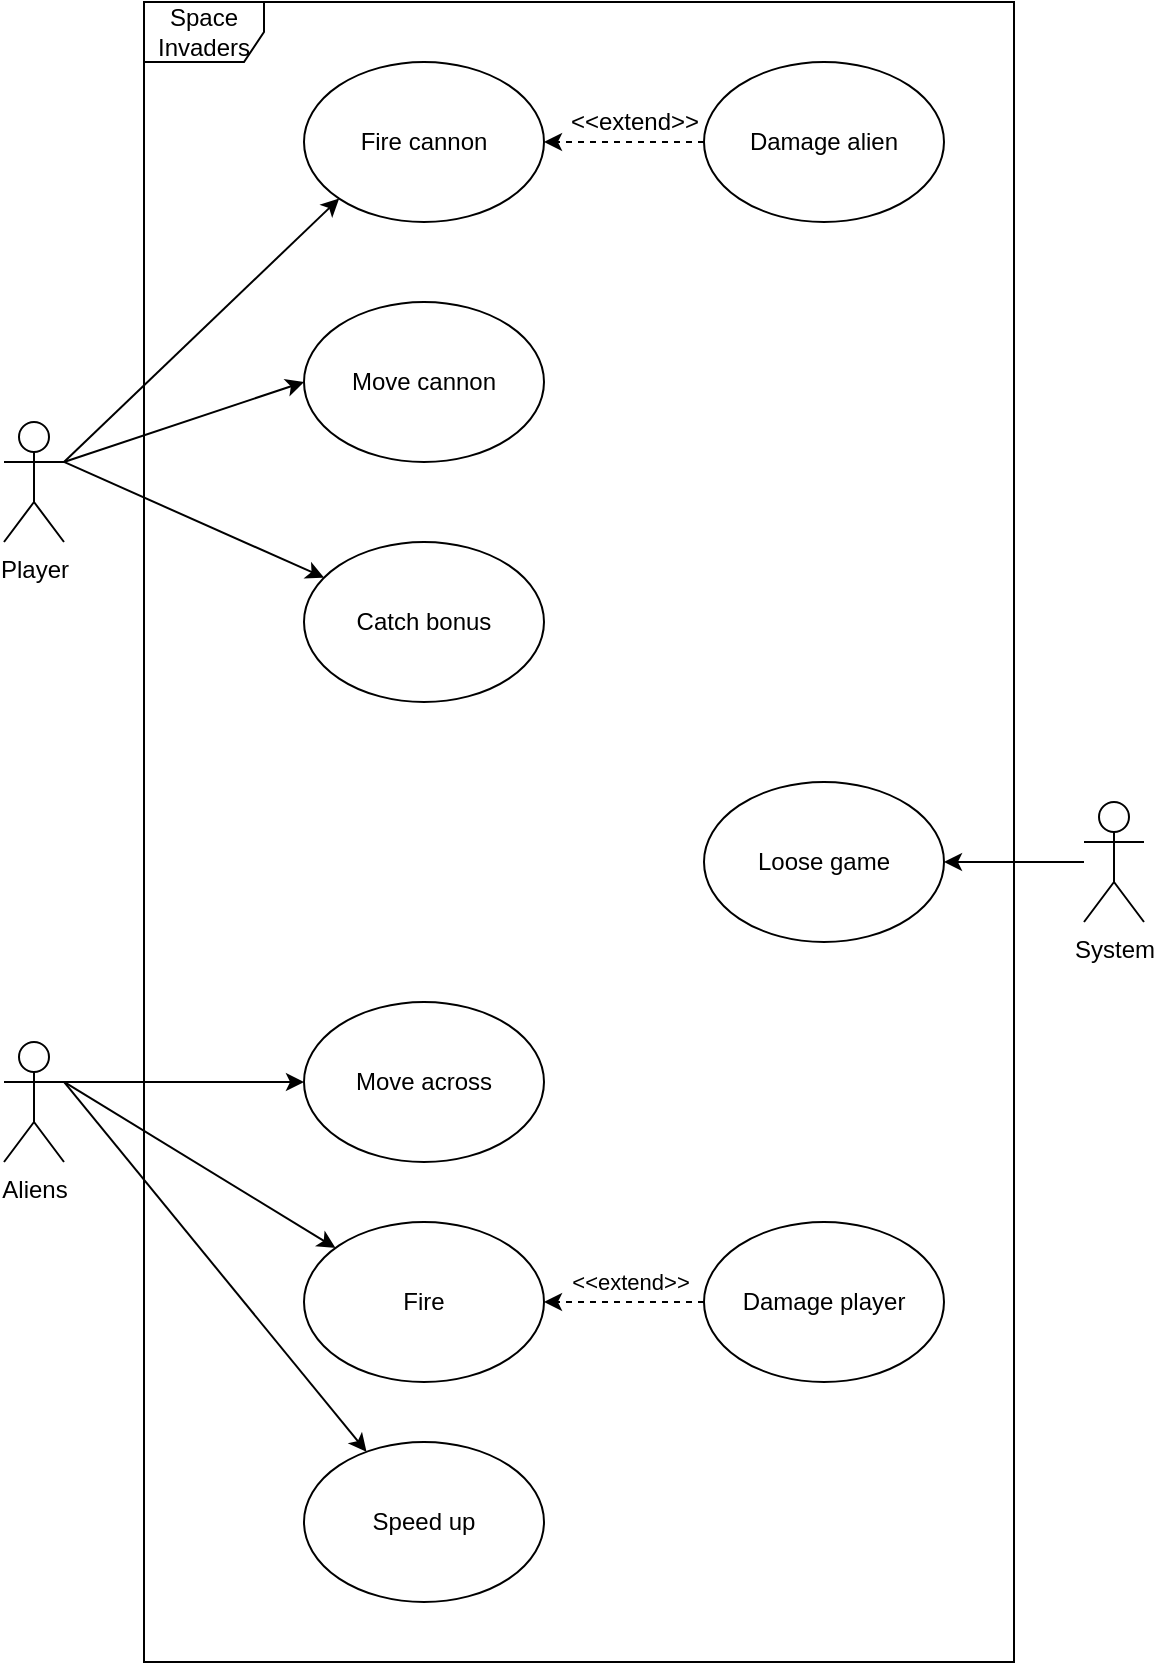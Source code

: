 <mxfile version="13.7.9" type="device"><diagram id="B2rYU6HUrFa52RQLmzgR" name="Page-1"><mxGraphModel dx="1086" dy="2026" grid="1" gridSize="10" guides="1" tooltips="1" connect="1" arrows="1" fold="1" page="1" pageScale="1" pageWidth="850" pageHeight="1100" math="0" shadow="0"><root><mxCell id="0"/><mxCell id="1" parent="0"/><mxCell id="gwVzCRfFW-zO2yE5v2D_-34" value="Space Invaders" style="shape=umlFrame;whiteSpace=wrap;html=1;" parent="1" vertex="1"><mxGeometry x="180" y="-20" width="435" height="830" as="geometry"/></mxCell><mxCell id="gwVzCRfFW-zO2yE5v2D_-17" style="edgeStyle=none;rounded=0;orthogonalLoop=1;jettySize=auto;html=1;exitX=1;exitY=0.333;exitDx=0;exitDy=0;exitPerimeter=0;" parent="1" source="gwVzCRfFW-zO2yE5v2D_-1" target="gwVzCRfFW-zO2yE5v2D_-7" edge="1"><mxGeometry relative="1" as="geometry"/></mxCell><mxCell id="Fu5-4j0PwUW1Od4zAQEs-3" style="edgeStyle=none;rounded=0;orthogonalLoop=1;jettySize=auto;html=1;exitX=1;exitY=0.333;exitDx=0;exitDy=0;exitPerimeter=0;" parent="1" source="gwVzCRfFW-zO2yE5v2D_-1" target="gwVzCRfFW-zO2yE5v2D_-14" edge="1"><mxGeometry relative="1" as="geometry"/></mxCell><mxCell id="Fu5-4j0PwUW1Od4zAQEs-4" style="edgeStyle=none;rounded=0;orthogonalLoop=1;jettySize=auto;html=1;exitX=1;exitY=0.333;exitDx=0;exitDy=0;exitPerimeter=0;" parent="1" source="gwVzCRfFW-zO2yE5v2D_-1" target="gwVzCRfFW-zO2yE5v2D_-6" edge="1"><mxGeometry relative="1" as="geometry"/></mxCell><mxCell id="gwVzCRfFW-zO2yE5v2D_-1" value="Aliens" style="shape=umlActor;verticalLabelPosition=bottom;verticalAlign=top;html=1;" parent="1" vertex="1"><mxGeometry x="110" y="500" width="30" height="60" as="geometry"/></mxCell><mxCell id="gwVzCRfFW-zO2yE5v2D_-15" style="edgeStyle=none;rounded=0;orthogonalLoop=1;jettySize=auto;html=1;exitX=1;exitY=0.333;exitDx=0;exitDy=0;exitPerimeter=0;entryX=0;entryY=1;entryDx=0;entryDy=0;" parent="1" source="gwVzCRfFW-zO2yE5v2D_-2" target="gwVzCRfFW-zO2yE5v2D_-12" edge="1"><mxGeometry relative="1" as="geometry"/></mxCell><mxCell id="gwVzCRfFW-zO2yE5v2D_-35" style="edgeStyle=none;rounded=0;orthogonalLoop=1;jettySize=auto;html=1;exitX=1;exitY=0.333;exitDx=0;exitDy=0;exitPerimeter=0;entryX=0;entryY=0.5;entryDx=0;entryDy=0;endArrow=classic;endFill=1;" parent="1" source="gwVzCRfFW-zO2yE5v2D_-2" target="gwVzCRfFW-zO2yE5v2D_-10" edge="1"><mxGeometry relative="1" as="geometry"/></mxCell><mxCell id="Fu5-4j0PwUW1Od4zAQEs-2" style="edgeStyle=none;rounded=0;orthogonalLoop=1;jettySize=auto;html=1;exitX=1;exitY=0.333;exitDx=0;exitDy=0;exitPerimeter=0;" parent="1" source="gwVzCRfFW-zO2yE5v2D_-2" target="gwVzCRfFW-zO2yE5v2D_-5" edge="1"><mxGeometry relative="1" as="geometry"/></mxCell><mxCell id="gwVzCRfFW-zO2yE5v2D_-2" value="Player" style="shape=umlActor;verticalLabelPosition=bottom;verticalAlign=top;html=1;" parent="1" vertex="1"><mxGeometry x="110" y="190" width="30" height="60" as="geometry"/></mxCell><mxCell id="gwVzCRfFW-zO2yE5v2D_-5" value="Catch bonus" style="ellipse;whiteSpace=wrap;html=1;" parent="1" vertex="1"><mxGeometry x="260" y="250" width="120" height="80" as="geometry"/></mxCell><mxCell id="gwVzCRfFW-zO2yE5v2D_-6" value="Speed up" style="ellipse;whiteSpace=wrap;html=1;" parent="1" vertex="1"><mxGeometry x="260" y="700" width="120" height="80" as="geometry"/></mxCell><mxCell id="gwVzCRfFW-zO2yE5v2D_-7" value="Move across" style="ellipse;whiteSpace=wrap;html=1;" parent="1" vertex="1"><mxGeometry x="260" y="480" width="120" height="80" as="geometry"/></mxCell><mxCell id="gwVzCRfFW-zO2yE5v2D_-10" value="Move cannon" style="ellipse;whiteSpace=wrap;html=1;" parent="1" vertex="1"><mxGeometry x="260" y="130" width="120" height="80" as="geometry"/></mxCell><mxCell id="gwVzCRfFW-zO2yE5v2D_-11" value="Loose game" style="ellipse;whiteSpace=wrap;html=1;" parent="1" vertex="1"><mxGeometry x="460" y="370" width="120" height="80" as="geometry"/></mxCell><mxCell id="gwVzCRfFW-zO2yE5v2D_-12" value="Fire cannon" style="ellipse;whiteSpace=wrap;html=1;" parent="1" vertex="1"><mxGeometry x="260" y="10" width="120" height="80" as="geometry"/></mxCell><mxCell id="gwVzCRfFW-zO2yE5v2D_-14" value="Fire" style="ellipse;whiteSpace=wrap;html=1;" parent="1" vertex="1"><mxGeometry x="260" y="590" width="120" height="80" as="geometry"/></mxCell><mxCell id="1CSchyqSluesPfUHbIAL-4" style="edgeStyle=none;rounded=0;orthogonalLoop=1;jettySize=auto;html=1;exitX=0;exitY=0.5;exitDx=0;exitDy=0;dashed=1;" parent="1" source="1CSchyqSluesPfUHbIAL-1" target="gwVzCRfFW-zO2yE5v2D_-12" edge="1"><mxGeometry relative="1" as="geometry"/></mxCell><mxCell id="1CSchyqSluesPfUHbIAL-1" value="Damage alien" style="ellipse;whiteSpace=wrap;html=1;" parent="1" vertex="1"><mxGeometry x="460" y="10" width="120" height="80" as="geometry"/></mxCell><mxCell id="1CSchyqSluesPfUHbIAL-5" value="&amp;lt;&amp;lt;extend&amp;gt;&amp;gt;" style="text;html=1;align=center;verticalAlign=middle;resizable=0;points=[];autosize=1;" parent="1" vertex="1"><mxGeometry x="385" y="30" width="80" height="20" as="geometry"/></mxCell><mxCell id="1CSchyqSluesPfUHbIAL-7" style="edgeStyle=none;rounded=0;orthogonalLoop=1;jettySize=auto;html=1;exitX=0;exitY=0.5;exitDx=0;exitDy=0;dashed=1;" parent="1" source="1CSchyqSluesPfUHbIAL-6" target="gwVzCRfFW-zO2yE5v2D_-14" edge="1"><mxGeometry relative="1" as="geometry"/></mxCell><mxCell id="1CSchyqSluesPfUHbIAL-8" value="&amp;lt;&amp;lt;extend&amp;gt;&amp;gt;" style="edgeLabel;html=1;align=center;verticalAlign=middle;resizable=0;points=[];" parent="1CSchyqSluesPfUHbIAL-7" vertex="1" connectable="0"><mxGeometry x="0.371" y="1" relative="1" as="geometry"><mxPoint x="18" y="-11" as="offset"/></mxGeometry></mxCell><mxCell id="1CSchyqSluesPfUHbIAL-6" value="Damage player" style="ellipse;whiteSpace=wrap;html=1;" parent="1" vertex="1"><mxGeometry x="460" y="590" width="120" height="80" as="geometry"/></mxCell><mxCell id="oU9M8oeZ-u50L5J8EiTz-7" style="edgeStyle=orthogonalEdgeStyle;rounded=0;orthogonalLoop=1;jettySize=auto;html=1;" edge="1" parent="1" source="oU9M8oeZ-u50L5J8EiTz-1" target="gwVzCRfFW-zO2yE5v2D_-11"><mxGeometry relative="1" as="geometry"/></mxCell><mxCell id="oU9M8oeZ-u50L5J8EiTz-1" value="System" style="shape=umlActor;verticalLabelPosition=bottom;verticalAlign=top;html=1;" vertex="1" parent="1"><mxGeometry x="650" y="380" width="30" height="60" as="geometry"/></mxCell></root></mxGraphModel></diagram></mxfile>